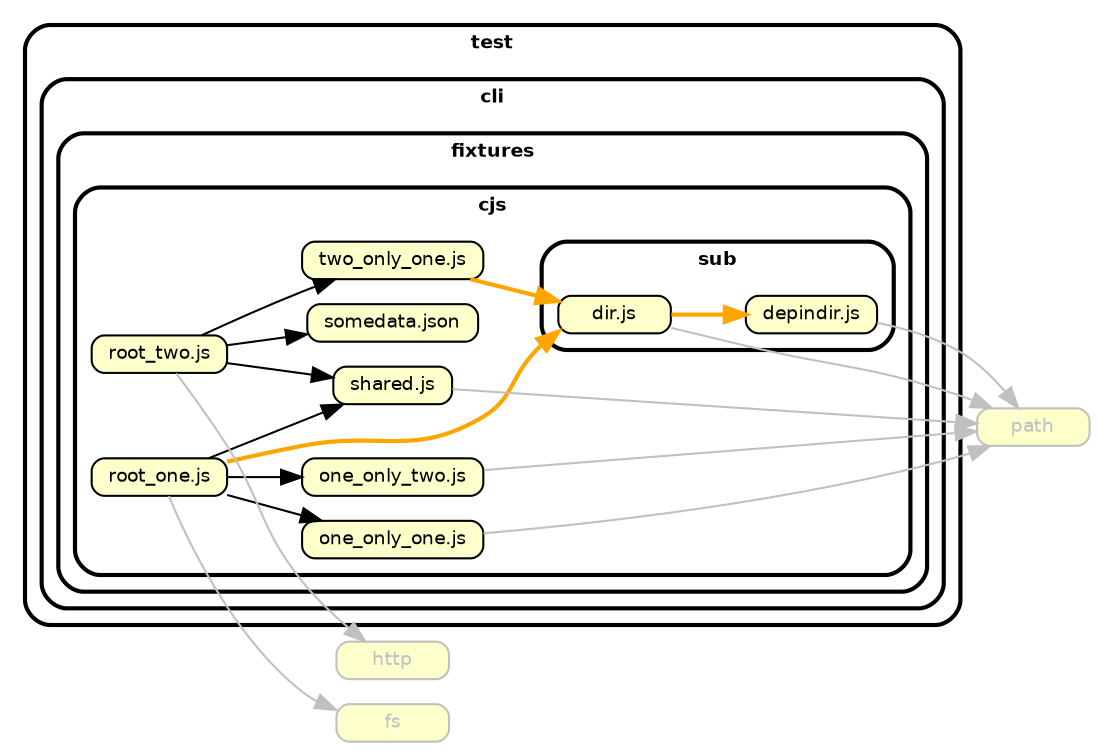digraph "dependency-cruiser output"{
    ordering=out
    rankdir=LR
    splines=true
    overlap=false
    nodesep=0.16
    fontname="Helvetica-bold"
    fontsize="9"
    style="rounded,bold"
    compound=true
    node [shape=box style="rounded, filled" fillcolor="#ffffcc" height=0.2 fontname=Helvetica fontsize=9]
    edge [color=black arrowhead=normal fontname="Helvetica" fontsize="9"]

    "fs" [color="grey" fontcolor="grey"]
    "http" [color="grey" fontcolor="grey"]
    "path" [color="grey" fontcolor="grey"]
    subgraph "cluster_/test" {label="test" subgraph "cluster_/test/cli" {label="cli" subgraph "cluster_/test/cli/fixtures" {label="fixtures" subgraph "cluster_/test/cli/fixtures/cjs" {label="cjs" "test/cli/fixtures/cjs/one_only_one.js" [label="one_only_one.js" URL="test/cli/fixtures/cjs/one_only_one.js"] } } } }
    subgraph "cluster_/test" {label="test" subgraph "cluster_/test/cli" {label="cli" subgraph "cluster_/test/cli/fixtures" {label="fixtures" subgraph "cluster_/test/cli/fixtures/cjs" {label="cjs" "test/cli/fixtures/cjs/one_only_two.js" [label="one_only_two.js" URL="test/cli/fixtures/cjs/one_only_two.js"] } } } }
    subgraph "cluster_/test" {label="test" subgraph "cluster_/test/cli" {label="cli" subgraph "cluster_/test/cli/fixtures" {label="fixtures" subgraph "cluster_/test/cli/fixtures/cjs" {label="cjs" "test/cli/fixtures/cjs/root_one.js" [label="root_one.js" URL="test/cli/fixtures/cjs/root_one.js"] } } } }
    subgraph "cluster_/test" {label="test" subgraph "cluster_/test/cli" {label="cli" subgraph "cluster_/test/cli/fixtures" {label="fixtures" subgraph "cluster_/test/cli/fixtures/cjs" {label="cjs" "test/cli/fixtures/cjs/root_two.js" [label="root_two.js" URL="test/cli/fixtures/cjs/root_two.js"] } } } }
    subgraph "cluster_/test" {label="test" subgraph "cluster_/test/cli" {label="cli" subgraph "cluster_/test/cli/fixtures" {label="fixtures" subgraph "cluster_/test/cli/fixtures/cjs" {label="cjs" "test/cli/fixtures/cjs/shared.js" [label="shared.js" URL="test/cli/fixtures/cjs/shared.js"] } } } }
    subgraph "cluster_/test" {label="test" subgraph "cluster_/test/cli" {label="cli" subgraph "cluster_/test/cli/fixtures" {label="fixtures" subgraph "cluster_/test/cli/fixtures/cjs" {label="cjs" "test/cli/fixtures/cjs/somedata.json" [label="somedata.json" URL="test/cli/fixtures/cjs/somedata.json"] } } } }
    subgraph "cluster_/test" {label="test" subgraph "cluster_/test/cli" {label="cli" subgraph "cluster_/test/cli/fixtures" {label="fixtures" subgraph "cluster_/test/cli/fixtures/cjs" {label="cjs" subgraph "cluster_/test/cli/fixtures/cjs/sub" {label="sub" "test/cli/fixtures/cjs/sub/depindir.js" [label="depindir.js" URL="test/cli/fixtures/cjs/sub/depindir.js"] } } } } }
    subgraph "cluster_/test" {label="test" subgraph "cluster_/test/cli" {label="cli" subgraph "cluster_/test/cli/fixtures" {label="fixtures" subgraph "cluster_/test/cli/fixtures/cjs" {label="cjs" subgraph "cluster_/test/cli/fixtures/cjs/sub" {label="sub" "test/cli/fixtures/cjs/sub/dir.js" [label="dir.js" URL="test/cli/fixtures/cjs/sub/dir.js"] } } } } }
    subgraph "cluster_/test" {label="test" subgraph "cluster_/test/cli" {label="cli" subgraph "cluster_/test/cli/fixtures" {label="fixtures" subgraph "cluster_/test/cli/fixtures/cjs" {label="cjs" "test/cli/fixtures/cjs/two_only_one.js" [label="two_only_one.js" URL="test/cli/fixtures/cjs/two_only_one.js"] } } } }

    "test/cli/fixtures/cjs/one_only_one.js" -> "path" [color="grey"]
    "test/cli/fixtures/cjs/one_only_two.js" -> "path" [color="grey"]
    "test/cli/fixtures/cjs/root_one.js" -> "test/cli/fixtures/cjs/one_only_one.js"
    "test/cli/fixtures/cjs/root_one.js" -> "test/cli/fixtures/cjs/one_only_two.js"
    "test/cli/fixtures/cjs/root_one.js" -> "test/cli/fixtures/cjs/shared.js"
    "test/cli/fixtures/cjs/root_one.js" -> "test/cli/fixtures/cjs/sub/dir.js" [color="orange" penwidth=2.0 tooltip="sub-not-allowed"]
    "test/cli/fixtures/cjs/root_one.js" -> "fs" [color="grey"]
    "test/cli/fixtures/cjs/root_two.js" -> "test/cli/fixtures/cjs/shared.js"
    "test/cli/fixtures/cjs/root_two.js" -> "test/cli/fixtures/cjs/somedata.json"
    "test/cli/fixtures/cjs/root_two.js" -> "test/cli/fixtures/cjs/two_only_one.js"
    "test/cli/fixtures/cjs/root_two.js" -> "http" [color="grey"]
    "test/cli/fixtures/cjs/shared.js" -> "path" [color="grey"]
    "test/cli/fixtures/cjs/sub/depindir.js" -> "path" [color="grey"]
    "test/cli/fixtures/cjs/sub/dir.js" -> "test/cli/fixtures/cjs/sub/depindir.js" [color="orange" penwidth=2.0 tooltip="sub-not-allowed"]
    "test/cli/fixtures/cjs/sub/dir.js" -> "path" [color="grey"]
    "test/cli/fixtures/cjs/two_only_one.js" -> "test/cli/fixtures/cjs/sub/dir.js" [color="orange" penwidth=2.0 tooltip="sub-not-allowed"]
}
